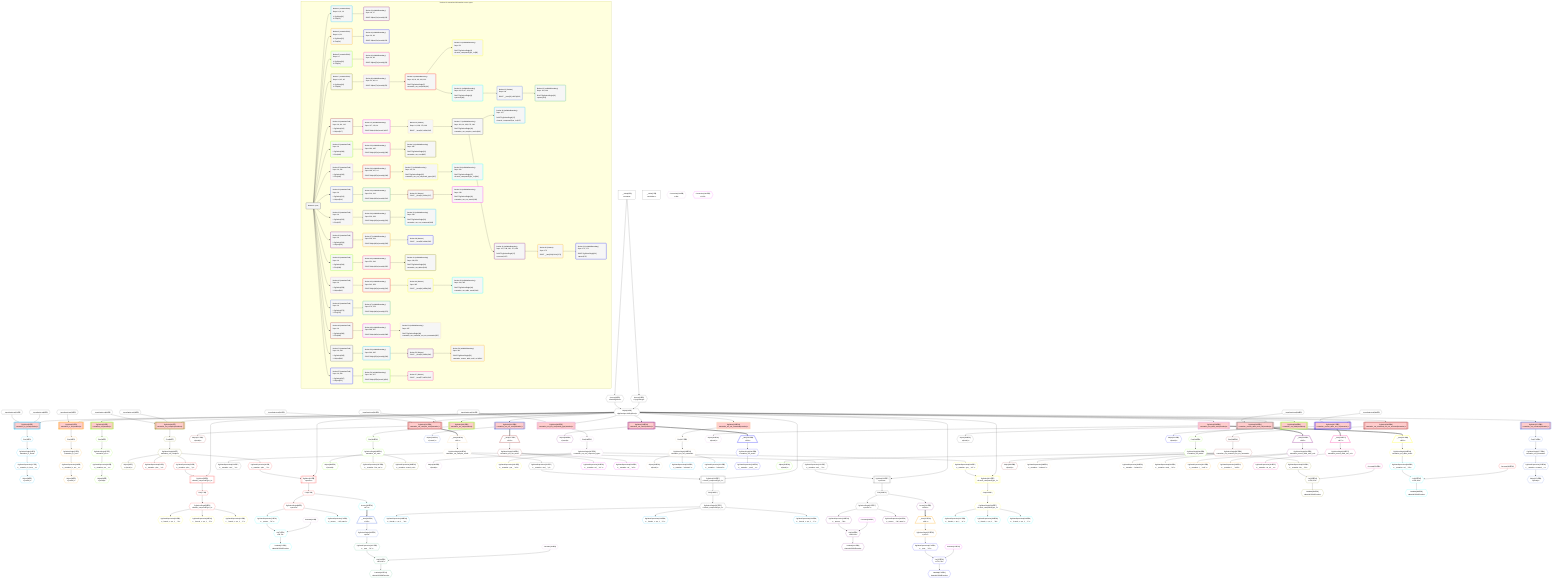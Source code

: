 %%{init: {'themeVariables': { 'fontSize': '12px'}}}%%
graph TD
    classDef path fill:#eee,stroke:#000,color:#000
    classDef plan fill:#fff,stroke-width:1px,color:#000
    classDef itemplan fill:#fff,stroke-width:2px,color:#000
    classDef unbatchedplan fill:#dff,stroke-width:1px,color:#000
    classDef sideeffectplan fill:#fcc,stroke-width:2px,color:#000
    classDef bucket fill:#f6f6f6,color:#000,stroke-width:2px,text-align:left


    %% define steps
    __Value3["__Value[3∈0]<br />ᐸcontextᐳ"]:::plan
    __Value5["__Value[5∈0]<br />ᐸrootValueᐳ"]:::plan
    __InputStaticLeaf9{{"__InputStaticLeaf[9∈0]"}}:::plan
    __InputStaticLeaf10{{"__InputStaticLeaf[10∈0]"}}:::plan
    Access12{{"Access[12∈0]<br />ᐸ3.pgSettingsᐳ"}}:::plan
    Access13{{"Access[13∈0]<br />ᐸ3.withPgClientᐳ"}}:::plan
    Object14{{"Object[14∈0]<br />ᐸ{pgSettings,withPgClient}ᐳ"}}:::plan
    PgSelect11[["PgSelect[11∈1]<br />ᐸmutation_in_inout(mutation)ᐳ"]]:::sideeffectplan
    First15{{"First[15∈1]"}}:::plan
    PgSelectSingle16{{"PgSelectSingle[16∈1]<br />ᐸmutation_in_inoutᐳ"}}:::plan
    PgClassExpression17{{"PgClassExpression[17∈1]<br />ᐸ__mutation_in_inout__.vᐳ"}}:::plan
    Object18{{"Object[18∈1]<br />ᐸ{result}ᐳ"}}:::plan
    __InputStaticLeaf21{{"__InputStaticLeaf[21∈0]"}}:::plan
    PgSelect22[["PgSelect[22∈3]<br />ᐸmutation_in_out(mutation)ᐳ"]]:::sideeffectplan
    First26{{"First[26∈3]"}}:::plan
    PgSelectSingle27{{"PgSelectSingle[27∈3]<br />ᐸmutation_in_outᐳ"}}:::plan
    PgClassExpression28{{"PgClassExpression[28∈3]<br />ᐸ__mutation_in_out__.vᐳ"}}:::plan
    Object29{{"Object[29∈3]<br />ᐸ{result}ᐳ"}}:::plan
    PgSelect32[["PgSelect[32∈5]<br />ᐸmutation_out(mutation)ᐳ"]]:::sideeffectplan
    First36{{"First[36∈5]"}}:::plan
    PgSelectSingle37{{"PgSelectSingle[37∈5]<br />ᐸmutation_outᐳ"}}:::plan
    PgClassExpression38{{"PgClassExpression[38∈5]<br />ᐸ__mutation_out__.vᐳ"}}:::plan
    Object39{{"Object[39∈5]<br />ᐸ{result}ᐳ"}}:::plan
    __InputStaticLeaf42{{"__InputStaticLeaf[42∈0]"}}:::plan
    __InputStaticLeaf43{{"__InputStaticLeaf[43∈0]"}}:::plan
    PgSelect44[["PgSelect[44∈7]<br />ᐸmutation_out_complex(mutation)ᐳ"]]:::sideeffectplan
    First48{{"First[48∈7]"}}:::plan
    PgSelectSingle49{{"PgSelectSingle[49∈7]<br />ᐸmutation_out_complexᐳ"}}:::plan
    Object50{{"Object[50∈7]<br />ᐸ{result}ᐳ"}}:::plan
    PgClassExpression51{{"PgClassExpression[51∈9]<br />ᐸ__mutation...plex__.”x”ᐳ"}}:::plan
    PgClassExpression52{{"PgClassExpression[52∈9]<br />ᐸ__mutation...plex__.”y”ᐳ"}}:::plan
    PgSelect53[["PgSelect[53∈9]<br />ᐸfrmcdc_compoundType_1ᐳ"]]:::plan
    First57{{"First[57∈9]"}}:::plan
    PgSelectSingle58{{"PgSelectSingle[58∈9]<br />ᐸfrmcdc_compoundType_1ᐳ"}}:::plan
    PgClassExpression59{{"PgClassExpression[59∈10]<br />ᐸ__frmcdc_c...pe_1__.”a”ᐳ"}}:::plan
    PgClassExpression60{{"PgClassExpression[60∈10]<br />ᐸ__frmcdc_c...pe_1__.”b”ᐳ"}}:::plan
    PgClassExpression61{{"PgClassExpression[61∈10]<br />ᐸ__frmcdc_c...pe_1__.”c”ᐳ"}}:::plan
    PgClassExpression62{{"PgClassExpression[62∈9]<br />ᐸ__mutation...plex__.”z”ᐳ"}}:::plan
    PgSelect63[["PgSelect[63∈9]<br />ᐸpersonᐳ"]]:::plan
    First67{{"First[67∈9]"}}:::plan
    PgSelectSingle68{{"PgSelectSingle[68∈9]<br />ᐸpersonᐳ"}}:::plan
    Constant69{{"Constant[69∈8]"}}:::plan
    PgClassExpression70{{"PgClassExpression[70∈11]<br />ᐸ__person__.”id”ᐳ"}}:::plan
    List71{{"List[71∈11]<br />ᐸ69,70ᐳ"}}:::plan
    Lambda72{{"Lambda[72∈11]<br />ᐸbase64JSONEncodeᐳ"}}:::plan
    PgClassExpression74{{"PgClassExpression[74∈11]<br />ᐸ__person__...full_name”ᐳ"}}:::plan
    Connection100{{"Connection[100∈8]<br />ᐸ96ᐳ"}}:::plan
    Access315{{"Access[315∈11]<br />ᐸ67.1ᐳ"}}:::plan
    __Item102[/"__Item[102∈12]<br />ᐸ315ᐳ"\]:::itemplan
    PgSelectSingle103{{"PgSelectSingle[103∈12]<br />ᐸpostᐳ"}}:::plan
    Constant104{{"Constant[104∈8]"}}:::plan
    PgClassExpression105{{"PgClassExpression[105∈13]<br />ᐸ__post__.”id”ᐳ"}}:::plan
    List106{{"List[106∈13]<br />ᐸ104,105ᐳ"}}:::plan
    Lambda107{{"Lambda[107∈13]<br />ᐸbase64JSONEncodeᐳ"}}:::plan
    __InputStaticLeaf111{{"__InputStaticLeaf[111∈0]"}}:::plan
    __InputStaticLeaf112{{"__InputStaticLeaf[112∈0]"}}:::plan
    PgSelect113[["PgSelect[113∈14]<br />ᐸmutation_out_complex_setof(mutation)ᐳ"]]:::sideeffectplan
    Object117{{"Object[117∈14]<br />ᐸ{result}ᐳ"}}:::plan
    __Item118[/"__Item[118∈16]<br />ᐸ113ᐳ"\]:::itemplan
    PgSelectSingle119{{"PgSelectSingle[119∈16]<br />ᐸmutation_out_complex_setofᐳ"}}:::plan
    PgClassExpression120{{"PgClassExpression[120∈17]<br />ᐸ__mutation...etof__.”x”ᐳ"}}:::plan
    PgClassExpression121{{"PgClassExpression[121∈17]<br />ᐸ__mutation...etof__.”y”ᐳ"}}:::plan
    PgSelect122[["PgSelect[122∈17]<br />ᐸfrmcdc_compoundType_1ᐳ"]]:::plan
    First126{{"First[126∈17]"}}:::plan
    PgSelectSingle127{{"PgSelectSingle[127∈17]<br />ᐸfrmcdc_compoundType_1ᐳ"}}:::plan
    PgClassExpression128{{"PgClassExpression[128∈18]<br />ᐸ__frmcdc_c...pe_1__.”a”ᐳ"}}:::plan
    PgClassExpression129{{"PgClassExpression[129∈18]<br />ᐸ__frmcdc_c...pe_1__.”b”ᐳ"}}:::plan
    PgClassExpression130{{"PgClassExpression[130∈18]<br />ᐸ__frmcdc_c...pe_1__.”c”ᐳ"}}:::plan
    PgClassExpression131{{"PgClassExpression[131∈17]<br />ᐸ__mutation...etof__.”z”ᐳ"}}:::plan
    PgSelect132[["PgSelect[132∈17]<br />ᐸpersonᐳ"]]:::plan
    First136{{"First[136∈17]"}}:::plan
    PgSelectSingle137{{"PgSelectSingle[137∈17]<br />ᐸpersonᐳ"}}:::plan
    Constant138{{"Constant[138∈15]"}}:::plan
    PgClassExpression139{{"PgClassExpression[139∈19]<br />ᐸ__person__.”id”ᐳ"}}:::plan
    List140{{"List[140∈19]<br />ᐸ138,139ᐳ"}}:::plan
    Lambda141{{"Lambda[141∈19]<br />ᐸbase64JSONEncodeᐳ"}}:::plan
    PgClassExpression143{{"PgClassExpression[143∈19]<br />ᐸ__person__...full_name”ᐳ"}}:::plan
    Connection169{{"Connection[169∈15]<br />ᐸ165ᐳ"}}:::plan
    Access316{{"Access[316∈19]<br />ᐸ136.0ᐳ"}}:::plan
    __Item171[/"__Item[171∈20]<br />ᐸ316ᐳ"\]:::itemplan
    PgSelectSingle172{{"PgSelectSingle[172∈20]<br />ᐸpostᐳ"}}:::plan
    Constant173{{"Constant[173∈15]"}}:::plan
    PgClassExpression174{{"PgClassExpression[174∈21]<br />ᐸ__post__.”id”ᐳ"}}:::plan
    List175{{"List[175∈21]<br />ᐸ173,174ᐳ"}}:::plan
    Lambda176{{"Lambda[176∈21]<br />ᐸbase64JSONEncodeᐳ"}}:::plan
    PgSelect180[["PgSelect[180∈22]<br />ᐸmutation_out_out(mutation)ᐳ"]]:::sideeffectplan
    First184{{"First[184∈22]"}}:::plan
    PgSelectSingle185{{"PgSelectSingle[185∈22]<br />ᐸmutation_out_outᐳ"}}:::plan
    Object186{{"Object[186∈22]<br />ᐸ{result}ᐳ"}}:::plan
    PgClassExpression187{{"PgClassExpression[187∈24]<br />ᐸ__mutation...first_out”ᐳ"}}:::plan
    PgClassExpression188{{"PgClassExpression[188∈24]<br />ᐸ__mutation...econd_out”ᐳ"}}:::plan
    __InputStaticLeaf191{{"__InputStaticLeaf[191∈0]"}}:::plan
    PgSelect192[["PgSelect[192∈25]<br />ᐸmutation_out_out_compound_type(mutation)ᐳ"]]:::sideeffectplan
    First196{{"First[196∈25]"}}:::plan
    PgSelectSingle197{{"PgSelectSingle[197∈25]<br />ᐸmutation_out_out_compound_typeᐳ"}}:::plan
    Object198{{"Object[198∈25]<br />ᐸ{result}ᐳ"}}:::plan
    PgClassExpression199{{"PgClassExpression[199∈27]<br />ᐸ__mutation...ype__.”o1”ᐳ"}}:::plan
    PgClassExpression200{{"PgClassExpression[200∈27]<br />ᐸ__mutation...ype__.”o2”ᐳ"}}:::plan
    PgSelect201[["PgSelect[201∈27]<br />ᐸfrmcdc_compoundType_1ᐳ"]]:::plan
    First205{{"First[205∈27]"}}:::plan
    PgSelectSingle206{{"PgSelectSingle[206∈27]<br />ᐸfrmcdc_compoundType_1ᐳ"}}:::plan
    PgClassExpression207{{"PgClassExpression[207∈28]<br />ᐸ__frmcdc_c...pe_1__.”a”ᐳ"}}:::plan
    PgClassExpression208{{"PgClassExpression[208∈28]<br />ᐸ__frmcdc_c...pe_1__.”b”ᐳ"}}:::plan
    PgClassExpression209{{"PgClassExpression[209∈28]<br />ᐸ__frmcdc_c...pe_1__.”c”ᐳ"}}:::plan
    PgSelect212[["PgSelect[212∈29]<br />ᐸmutation_out_out_setof(mutation)ᐳ"]]:::sideeffectplan
    Object216{{"Object[216∈29]<br />ᐸ{result}ᐳ"}}:::plan
    __Item217[/"__Item[217∈31]<br />ᐸ212ᐳ"\]:::itemplan
    PgSelectSingle218{{"PgSelectSingle[218∈31]<br />ᐸmutation_out_out_setofᐳ"}}:::plan
    PgClassExpression219{{"PgClassExpression[219∈32]<br />ᐸ__mutation...tof__.”o1”ᐳ"}}:::plan
    PgClassExpression220{{"PgClassExpression[220∈32]<br />ᐸ__mutation...tof__.”o2”ᐳ"}}:::plan
    PgSelect223[["PgSelect[223∈33]<br />ᐸmutation_out_out_unnamed(mutation)ᐳ"]]:::sideeffectplan
    First227{{"First[227∈33]"}}:::plan
    PgSelectSingle228{{"PgSelectSingle[228∈33]<br />ᐸmutation_out_out_unnamedᐳ"}}:::plan
    Object229{{"Object[229∈33]<br />ᐸ{result}ᐳ"}}:::plan
    PgClassExpression230{{"PgClassExpression[230∈35]<br />ᐸ__mutation....”column1”ᐳ"}}:::plan
    PgClassExpression231{{"PgClassExpression[231∈35]<br />ᐸ__mutation....”column2”ᐳ"}}:::plan
    PgSelect234[["PgSelect[234∈36]<br />ᐸmutation_out_setof(mutation)ᐳ"]]:::sideeffectplan
    Object238{{"Object[238∈36]<br />ᐸ{result}ᐳ"}}:::plan
    __Item239[/"__Item[239∈38]<br />ᐸ234ᐳ"\]:::itemplan
    PgSelectSingle240{{"PgSelectSingle[240∈38]<br />ᐸmutation_out_setofᐳ"}}:::plan
    PgClassExpression241{{"PgClassExpression[241∈38]<br />ᐸ__mutation..._setof__.vᐳ"}}:::plan
    PgSelect244[["PgSelect[244∈39]<br />ᐸmutation_out_table(mutation)ᐳ"]]:::sideeffectplan
    First248{{"First[248∈39]"}}:::plan
    PgSelectSingle249{{"PgSelectSingle[249∈39]<br />ᐸmutation_out_tableᐳ"}}:::plan
    Object250{{"Object[250∈39]<br />ᐸ{result}ᐳ"}}:::plan
    Constant251{{"Constant[251∈40]"}}:::plan
    PgClassExpression252{{"PgClassExpression[252∈41]<br />ᐸ__mutation...ble__.”id”ᐳ"}}:::plan
    List253{{"List[253∈41]<br />ᐸ251,252ᐳ"}}:::plan
    Lambda254{{"Lambda[254∈41]<br />ᐸbase64JSONEncodeᐳ"}}:::plan
    PgSelect258[["PgSelect[258∈42]<br />ᐸmutation_out_table_setof(mutation)ᐳ"]]:::sideeffectplan
    Object262{{"Object[262∈42]<br />ᐸ{result}ᐳ"}}:::plan
    __Item263[/"__Item[263∈44]<br />ᐸ258ᐳ"\]:::itemplan
    PgSelectSingle264{{"PgSelectSingle[264∈44]<br />ᐸmutation_out_table_setofᐳ"}}:::plan
    Constant265{{"Constant[265∈43]"}}:::plan
    PgClassExpression266{{"PgClassExpression[266∈45]<br />ᐸ__mutation...tof__.”id”ᐳ"}}:::plan
    List267{{"List[267∈45]<br />ᐸ265,266ᐳ"}}:::plan
    Lambda268{{"Lambda[268∈45]<br />ᐸbase64JSONEncodeᐳ"}}:::plan
    PgSelect272[["PgSelect[272∈46]<br />ᐸmutation_out_unnamed(mutation)ᐳ"]]:::sideeffectplan
    First276{{"First[276∈46]"}}:::plan
    PgSelectSingle277{{"PgSelectSingle[277∈46]<br />ᐸmutation_out_unnamedᐳ"}}:::plan
    PgClassExpression278{{"PgClassExpression[278∈46]<br />ᐸ__mutation...nnamed__.vᐳ"}}:::plan
    Object279{{"Object[279∈46]<br />ᐸ{result}ᐳ"}}:::plan
    PgSelect282[["PgSelect[282∈48]<br />ᐸmutation_out_unnamed_out_out_unnamed(mutation)ᐳ"]]:::sideeffectplan
    First286{{"First[286∈48]"}}:::plan
    PgSelectSingle287{{"PgSelectSingle[287∈48]<br />ᐸmutation_out_unnamed_out_out_unnamedᐳ"}}:::plan
    Object288{{"Object[288∈48]<br />ᐸ{result}ᐳ"}}:::plan
    PgClassExpression289{{"PgClassExpression[289∈50]<br />ᐸ__mutation....”column1”ᐳ"}}:::plan
    PgClassExpression290{{"PgClassExpression[290∈50]<br />ᐸ__mutation....”column3”ᐳ"}}:::plan
    PgClassExpression291{{"PgClassExpression[291∈50]<br />ᐸ__mutation...med__.”o2”ᐳ"}}:::plan
    __InputStaticLeaf294{{"__InputStaticLeaf[294∈0]"}}:::plan
    PgSelect295[["PgSelect[295∈51]<br />ᐸmutation_returns_table_multi_col(mutation)ᐳ"]]:::sideeffectplan
    Object299{{"Object[299∈51]<br />ᐸ{result}ᐳ"}}:::plan
    __Item300[/"__Item[300∈53]<br />ᐸ295ᐳ"\]:::itemplan
    PgSelectSingle301{{"PgSelectSingle[301∈53]<br />ᐸmutation_returns_table_multi_colᐳ"}}:::plan
    PgClassExpression302{{"PgClassExpression[302∈54]<br />ᐸ__mutation...l__.”col1”ᐳ"}}:::plan
    PgClassExpression303{{"PgClassExpression[303∈54]<br />ᐸ__mutation...l__.”col2”ᐳ"}}:::plan
    __InputStaticLeaf306{{"__InputStaticLeaf[306∈0]"}}:::plan
    PgSelect307[["PgSelect[307∈55]<br />ᐸmutation_returns_table_one_col(mutation)ᐳ"]]:::sideeffectplan
    Object311{{"Object[311∈55]<br />ᐸ{result}ᐳ"}}:::plan
    __Item312[/"__Item[312∈57]<br />ᐸ307ᐳ"\]:::itemplan
    PgSelectSingle313{{"PgSelectSingle[313∈57]<br />ᐸmutation_returns_table_one_colᐳ"}}:::plan
    PgClassExpression314{{"PgClassExpression[314∈57]<br />ᐸ__mutation...ne_col__.vᐳ"}}:::plan

    %% plan dependencies
    __Value3 --> Access12
    __Value3 --> Access13
    Access12 & Access13 --> Object14
    Object14 & __InputStaticLeaf9 & __InputStaticLeaf10 --> PgSelect11
    PgSelect11 --> First15
    First15 --> PgSelectSingle16
    PgSelectSingle16 --> PgClassExpression17
    PgClassExpression17 --> Object18
    Object14 & __InputStaticLeaf21 --> PgSelect22
    PgSelect22 --> First26
    First26 --> PgSelectSingle27
    PgSelectSingle27 --> PgClassExpression28
    PgClassExpression28 --> Object29
    Object14 --> PgSelect32
    PgSelect32 --> First36
    First36 --> PgSelectSingle37
    PgSelectSingle37 --> PgClassExpression38
    PgClassExpression38 --> Object39
    Object14 & __InputStaticLeaf42 & __InputStaticLeaf43 --> PgSelect44
    PgSelect44 --> First48
    First48 --> PgSelectSingle49
    PgSelectSingle49 --> Object50
    PgSelectSingle49 --> PgClassExpression51
    PgSelectSingle49 --> PgClassExpression52
    Object14 & PgClassExpression52 --> PgSelect53
    PgSelect53 --> First57
    First57 --> PgSelectSingle58
    PgSelectSingle58 --> PgClassExpression59
    PgSelectSingle58 --> PgClassExpression60
    PgSelectSingle58 --> PgClassExpression61
    PgSelectSingle49 --> PgClassExpression62
    Object14 & PgClassExpression62 --> PgSelect63
    PgSelect63 --> First67
    First67 --> PgSelectSingle68
    PgSelectSingle68 --> PgClassExpression70
    Constant69 & PgClassExpression70 --> List71
    List71 --> Lambda72
    PgSelectSingle68 --> PgClassExpression74
    First67 --> Access315
    Access315 ==> __Item102
    __Item102 --> PgSelectSingle103
    PgSelectSingle103 --> PgClassExpression105
    Constant104 & PgClassExpression105 --> List106
    List106 --> Lambda107
    Object14 & __InputStaticLeaf111 & __InputStaticLeaf112 --> PgSelect113
    PgSelect113 --> Object117
    PgSelect113 ==> __Item118
    __Item118 --> PgSelectSingle119
    PgSelectSingle119 --> PgClassExpression120
    PgSelectSingle119 --> PgClassExpression121
    Object14 & PgClassExpression121 --> PgSelect122
    PgSelect122 --> First126
    First126 --> PgSelectSingle127
    PgSelectSingle127 --> PgClassExpression128
    PgSelectSingle127 --> PgClassExpression129
    PgSelectSingle127 --> PgClassExpression130
    PgSelectSingle119 --> PgClassExpression131
    Object14 & PgClassExpression131 --> PgSelect132
    PgSelect132 --> First136
    First136 --> PgSelectSingle137
    PgSelectSingle137 --> PgClassExpression139
    Constant138 & PgClassExpression139 --> List140
    List140 --> Lambda141
    PgSelectSingle137 --> PgClassExpression143
    First136 --> Access316
    Access316 ==> __Item171
    __Item171 --> PgSelectSingle172
    PgSelectSingle172 --> PgClassExpression174
    Constant173 & PgClassExpression174 --> List175
    List175 --> Lambda176
    Object14 --> PgSelect180
    PgSelect180 --> First184
    First184 --> PgSelectSingle185
    PgSelectSingle185 --> Object186
    PgSelectSingle185 --> PgClassExpression187
    PgSelectSingle185 --> PgClassExpression188
    Object14 & __InputStaticLeaf191 --> PgSelect192
    PgSelect192 --> First196
    First196 --> PgSelectSingle197
    PgSelectSingle197 --> Object198
    PgSelectSingle197 --> PgClassExpression199
    PgSelectSingle197 --> PgClassExpression200
    Object14 & PgClassExpression200 --> PgSelect201
    PgSelect201 --> First205
    First205 --> PgSelectSingle206
    PgSelectSingle206 --> PgClassExpression207
    PgSelectSingle206 --> PgClassExpression208
    PgSelectSingle206 --> PgClassExpression209
    Object14 --> PgSelect212
    PgSelect212 --> Object216
    PgSelect212 ==> __Item217
    __Item217 --> PgSelectSingle218
    PgSelectSingle218 --> PgClassExpression219
    PgSelectSingle218 --> PgClassExpression220
    Object14 --> PgSelect223
    PgSelect223 --> First227
    First227 --> PgSelectSingle228
    PgSelectSingle228 --> Object229
    PgSelectSingle228 --> PgClassExpression230
    PgSelectSingle228 --> PgClassExpression231
    Object14 --> PgSelect234
    PgSelect234 --> Object238
    PgSelect234 ==> __Item239
    __Item239 --> PgSelectSingle240
    PgSelectSingle240 --> PgClassExpression241
    Object14 --> PgSelect244
    PgSelect244 --> First248
    First248 --> PgSelectSingle249
    PgSelectSingle249 --> Object250
    PgSelectSingle249 --> PgClassExpression252
    Constant251 & PgClassExpression252 --> List253
    List253 --> Lambda254
    Object14 --> PgSelect258
    PgSelect258 --> Object262
    PgSelect258 ==> __Item263
    __Item263 --> PgSelectSingle264
    PgSelectSingle264 --> PgClassExpression266
    Constant265 & PgClassExpression266 --> List267
    List267 --> Lambda268
    Object14 --> PgSelect272
    PgSelect272 --> First276
    First276 --> PgSelectSingle277
    PgSelectSingle277 --> PgClassExpression278
    PgClassExpression278 --> Object279
    Object14 --> PgSelect282
    PgSelect282 --> First286
    First286 --> PgSelectSingle287
    PgSelectSingle287 --> Object288
    PgSelectSingle287 --> PgClassExpression289
    PgSelectSingle287 --> PgClassExpression290
    PgSelectSingle287 --> PgClassExpression291
    Object14 & __InputStaticLeaf294 --> PgSelect295
    PgSelect295 --> Object299
    PgSelect295 ==> __Item300
    __Item300 --> PgSelectSingle301
    PgSelectSingle301 --> PgClassExpression302
    PgSelectSingle301 --> PgClassExpression303
    Object14 & __InputStaticLeaf306 --> PgSelect307
    PgSelect307 --> Object311
    PgSelect307 ==> __Item312
    __Item312 --> PgSelectSingle313
    PgSelectSingle313 --> PgClassExpression314

    subgraph "Buckets for mutations/v4/mutation-return-types"
    Bucket0("Bucket 0 (root)"):::bucket
    classDef bucket0 stroke:#696969
    class Bucket0,__Value3,__Value5,__InputStaticLeaf9,__InputStaticLeaf10,Access12,Access13,Object14,__InputStaticLeaf21,__InputStaticLeaf42,__InputStaticLeaf43,__InputStaticLeaf111,__InputStaticLeaf112,__InputStaticLeaf191,__InputStaticLeaf294,__InputStaticLeaf306 bucket0
    Bucket1("Bucket 1 (mutationField)<br />Deps: 14, 9, 10<br /><br />1: PgSelect[11]<br />2: First[15]"):::bucket
    classDef bucket1 stroke:#00bfff
    class Bucket1,PgSelect11,First15,PgSelectSingle16,PgClassExpression17,Object18 bucket1
    Bucket2("Bucket 2 (nullableBoundary)<br />Deps: 18, 17<br /><br />ROOT Object{1}ᐸ{result}ᐳ[18]"):::bucket
    classDef bucket2 stroke:#7f007f
    class Bucket2 bucket2
    Bucket3("Bucket 3 (mutationField)<br />Deps: 14, 21<br /><br />1: PgSelect[22]<br />2: First[26]"):::bucket
    classDef bucket3 stroke:#ffa500
    class Bucket3,PgSelect22,First26,PgSelectSingle27,PgClassExpression28,Object29 bucket3
    Bucket4("Bucket 4 (nullableBoundary)<br />Deps: 29, 28<br /><br />ROOT Object{3}ᐸ{result}ᐳ[29]"):::bucket
    classDef bucket4 stroke:#0000ff
    class Bucket4 bucket4
    Bucket5("Bucket 5 (mutationField)<br />Deps: 14<br /><br />1: PgSelect[32]<br />2: First[36]"):::bucket
    classDef bucket5 stroke:#7fff00
    class Bucket5,PgSelect32,First36,PgSelectSingle37,PgClassExpression38,Object39 bucket5
    Bucket6("Bucket 6 (nullableBoundary)<br />Deps: 39, 38<br /><br />ROOT Object{5}ᐸ{result}ᐳ[39]"):::bucket
    classDef bucket6 stroke:#ff1493
    class Bucket6 bucket6
    Bucket7("Bucket 7 (mutationField)<br />Deps: 14, 42, 43<br /><br />1: PgSelect[44]<br />2: First[48]"):::bucket
    classDef bucket7 stroke:#808000
    class Bucket7,PgSelect44,First48,PgSelectSingle49,Object50 bucket7
    Bucket8("Bucket 8 (nullableBoundary)<br />Deps: 50, 49, 14<br /><br />ROOT Object{7}ᐸ{result}ᐳ[50]"):::bucket
    classDef bucket8 stroke:#dda0dd
    class Bucket8,Constant69,Connection100,Constant104 bucket8
    Bucket9("Bucket 9 (nullableBoundary)<br />Deps: 49, 14, 69, 104, 100<br /><br />ROOT PgSelectSingle{7}ᐸmutation_out_complexᐳ[49]"):::bucket
    classDef bucket9 stroke:#ff0000
    class Bucket9,PgClassExpression51,PgClassExpression52,PgSelect53,First57,PgSelectSingle58,PgClassExpression62,PgSelect63,First67,PgSelectSingle68 bucket9
    Bucket10("Bucket 10 (nullableBoundary)<br />Deps: 58<br /><br />ROOT PgSelectSingle{9}ᐸfrmcdc_compoundType_1ᐳ[58]"):::bucket
    classDef bucket10 stroke:#ffff00
    class Bucket10,PgClassExpression59,PgClassExpression60,PgClassExpression61 bucket10
    Bucket11("Bucket 11 (nullableBoundary)<br />Deps: 68, 69, 67, 104, 100<br /><br />ROOT PgSelectSingle{9}ᐸpersonᐳ[68]"):::bucket
    classDef bucket11 stroke:#00ffff
    class Bucket11,PgClassExpression70,List71,Lambda72,PgClassExpression74,Access315 bucket11
    Bucket12("Bucket 12 (listItem)<br />Deps: 104<br /><br />ROOT __Item{12}ᐸ315ᐳ[102]"):::bucket
    classDef bucket12 stroke:#4169e1
    class Bucket12,__Item102,PgSelectSingle103 bucket12
    Bucket13("Bucket 13 (nullableBoundary)<br />Deps: 103, 104<br /><br />ROOT PgSelectSingle{12}ᐸpostᐳ[103]"):::bucket
    classDef bucket13 stroke:#3cb371
    class Bucket13,PgClassExpression105,List106,Lambda107 bucket13
    Bucket14("Bucket 14 (mutationField)<br />Deps: 14, 111, 112<br /><br />1: PgSelect[113]<br />2: Object[117]"):::bucket
    classDef bucket14 stroke:#a52a2a
    class Bucket14,PgSelect113,Object117 bucket14
    Bucket15("Bucket 15 (nullableBoundary)<br />Deps: 117, 113, 14<br /><br />ROOT Object{14}ᐸ{result}ᐳ[117]"):::bucket
    classDef bucket15 stroke:#ff00ff
    class Bucket15,Constant138,Connection169,Constant173 bucket15
    Bucket16("Bucket 16 (listItem)<br />Deps: 14, 138, 173, 169<br /><br />ROOT __Item{16}ᐸ113ᐳ[118]"):::bucket
    classDef bucket16 stroke:#f5deb3
    class Bucket16,__Item118,PgSelectSingle119 bucket16
    Bucket17("Bucket 17 (nullableBoundary)<br />Deps: 119, 14, 138, 173, 169<br /><br />ROOT PgSelectSingle{16}ᐸmutation_out_complex_setofᐳ[119]"):::bucket
    classDef bucket17 stroke:#696969
    class Bucket17,PgClassExpression120,PgClassExpression121,PgSelect122,First126,PgSelectSingle127,PgClassExpression131,PgSelect132,First136,PgSelectSingle137 bucket17
    Bucket18("Bucket 18 (nullableBoundary)<br />Deps: 127<br /><br />ROOT PgSelectSingle{17}ᐸfrmcdc_compoundType_1ᐳ[127]"):::bucket
    classDef bucket18 stroke:#00bfff
    class Bucket18,PgClassExpression128,PgClassExpression129,PgClassExpression130 bucket18
    Bucket19("Bucket 19 (nullableBoundary)<br />Deps: 137, 138, 136, 173, 169<br /><br />ROOT PgSelectSingle{17}ᐸpersonᐳ[137]"):::bucket
    classDef bucket19 stroke:#7f007f
    class Bucket19,PgClassExpression139,List140,Lambda141,PgClassExpression143,Access316 bucket19
    Bucket20("Bucket 20 (listItem)<br />Deps: 173<br /><br />ROOT __Item{20}ᐸ316ᐳ[171]"):::bucket
    classDef bucket20 stroke:#ffa500
    class Bucket20,__Item171,PgSelectSingle172 bucket20
    Bucket21("Bucket 21 (nullableBoundary)<br />Deps: 172, 173<br /><br />ROOT PgSelectSingle{20}ᐸpostᐳ[172]"):::bucket
    classDef bucket21 stroke:#0000ff
    class Bucket21,PgClassExpression174,List175,Lambda176 bucket21
    Bucket22("Bucket 22 (mutationField)<br />Deps: 14<br /><br />1: PgSelect[180]<br />2: First[184]"):::bucket
    classDef bucket22 stroke:#7fff00
    class Bucket22,PgSelect180,First184,PgSelectSingle185,Object186 bucket22
    Bucket23("Bucket 23 (nullableBoundary)<br />Deps: 186, 185<br /><br />ROOT Object{22}ᐸ{result}ᐳ[186]"):::bucket
    classDef bucket23 stroke:#ff1493
    class Bucket23 bucket23
    Bucket24("Bucket 24 (nullableBoundary)<br />Deps: 185<br /><br />ROOT PgSelectSingle{22}ᐸmutation_out_outᐳ[185]"):::bucket
    classDef bucket24 stroke:#808000
    class Bucket24,PgClassExpression187,PgClassExpression188 bucket24
    Bucket25("Bucket 25 (mutationField)<br />Deps: 14, 191<br /><br />1: PgSelect[192]<br />2: First[196]"):::bucket
    classDef bucket25 stroke:#dda0dd
    class Bucket25,PgSelect192,First196,PgSelectSingle197,Object198 bucket25
    Bucket26("Bucket 26 (nullableBoundary)<br />Deps: 198, 197, 14<br /><br />ROOT Object{25}ᐸ{result}ᐳ[198]"):::bucket
    classDef bucket26 stroke:#ff0000
    class Bucket26 bucket26
    Bucket27("Bucket 27 (nullableBoundary)<br />Deps: 197, 14<br /><br />ROOT PgSelectSingle{25}ᐸmutation_out_out_compound_typeᐳ[197]"):::bucket
    classDef bucket27 stroke:#ffff00
    class Bucket27,PgClassExpression199,PgClassExpression200,PgSelect201,First205,PgSelectSingle206 bucket27
    Bucket28("Bucket 28 (nullableBoundary)<br />Deps: 206<br /><br />ROOT PgSelectSingle{27}ᐸfrmcdc_compoundType_1ᐳ[206]"):::bucket
    classDef bucket28 stroke:#00ffff
    class Bucket28,PgClassExpression207,PgClassExpression208,PgClassExpression209 bucket28
    Bucket29("Bucket 29 (mutationField)<br />Deps: 14<br /><br />1: PgSelect[212]<br />2: Object[216]"):::bucket
    classDef bucket29 stroke:#4169e1
    class Bucket29,PgSelect212,Object216 bucket29
    Bucket30("Bucket 30 (nullableBoundary)<br />Deps: 216, 212<br /><br />ROOT Object{29}ᐸ{result}ᐳ[216]"):::bucket
    classDef bucket30 stroke:#3cb371
    class Bucket30 bucket30
    Bucket31("Bucket 31 (listItem)<br />ROOT __Item{31}ᐸ212ᐳ[217]"):::bucket
    classDef bucket31 stroke:#a52a2a
    class Bucket31,__Item217,PgSelectSingle218 bucket31
    Bucket32("Bucket 32 (nullableBoundary)<br />Deps: 218<br /><br />ROOT PgSelectSingle{31}ᐸmutation_out_out_setofᐳ[218]"):::bucket
    classDef bucket32 stroke:#ff00ff
    class Bucket32,PgClassExpression219,PgClassExpression220 bucket32
    Bucket33("Bucket 33 (mutationField)<br />Deps: 14<br /><br />1: PgSelect[223]<br />2: First[227]"):::bucket
    classDef bucket33 stroke:#f5deb3
    class Bucket33,PgSelect223,First227,PgSelectSingle228,Object229 bucket33
    Bucket34("Bucket 34 (nullableBoundary)<br />Deps: 229, 228<br /><br />ROOT Object{33}ᐸ{result}ᐳ[229]"):::bucket
    classDef bucket34 stroke:#696969
    class Bucket34 bucket34
    Bucket35("Bucket 35 (nullableBoundary)<br />Deps: 228<br /><br />ROOT PgSelectSingle{33}ᐸmutation_out_out_unnamedᐳ[228]"):::bucket
    classDef bucket35 stroke:#00bfff
    class Bucket35,PgClassExpression230,PgClassExpression231 bucket35
    Bucket36("Bucket 36 (mutationField)<br />Deps: 14<br /><br />1: PgSelect[234]<br />2: Object[238]"):::bucket
    classDef bucket36 stroke:#7f007f
    class Bucket36,PgSelect234,Object238 bucket36
    Bucket37("Bucket 37 (nullableBoundary)<br />Deps: 238, 234<br /><br />ROOT Object{36}ᐸ{result}ᐳ[238]"):::bucket
    classDef bucket37 stroke:#ffa500
    class Bucket37 bucket37
    Bucket38("Bucket 38 (listItem)<br />ROOT __Item{38}ᐸ234ᐳ[239]"):::bucket
    classDef bucket38 stroke:#0000ff
    class Bucket38,__Item239,PgSelectSingle240,PgClassExpression241 bucket38
    Bucket39("Bucket 39 (mutationField)<br />Deps: 14<br /><br />1: PgSelect[244]<br />2: First[248]"):::bucket
    classDef bucket39 stroke:#7fff00
    class Bucket39,PgSelect244,First248,PgSelectSingle249,Object250 bucket39
    Bucket40("Bucket 40 (nullableBoundary)<br />Deps: 250, 249<br /><br />ROOT Object{39}ᐸ{result}ᐳ[250]"):::bucket
    classDef bucket40 stroke:#ff1493
    class Bucket40,Constant251 bucket40
    Bucket41("Bucket 41 (nullableBoundary)<br />Deps: 249, 251<br /><br />ROOT PgSelectSingle{39}ᐸmutation_out_tableᐳ[249]"):::bucket
    classDef bucket41 stroke:#808000
    class Bucket41,PgClassExpression252,List253,Lambda254 bucket41
    Bucket42("Bucket 42 (mutationField)<br />Deps: 14<br /><br />1: PgSelect[258]<br />2: Object[262]"):::bucket
    classDef bucket42 stroke:#dda0dd
    class Bucket42,PgSelect258,Object262 bucket42
    Bucket43("Bucket 43 (nullableBoundary)<br />Deps: 262, 258<br /><br />ROOT Object{42}ᐸ{result}ᐳ[262]"):::bucket
    classDef bucket43 stroke:#ff0000
    class Bucket43,Constant265 bucket43
    Bucket44("Bucket 44 (listItem)<br />Deps: 265<br /><br />ROOT __Item{44}ᐸ258ᐳ[263]"):::bucket
    classDef bucket44 stroke:#ffff00
    class Bucket44,__Item263,PgSelectSingle264 bucket44
    Bucket45("Bucket 45 (nullableBoundary)<br />Deps: 264, 265<br /><br />ROOT PgSelectSingle{44}ᐸmutation_out_table_setofᐳ[264]"):::bucket
    classDef bucket45 stroke:#00ffff
    class Bucket45,PgClassExpression266,List267,Lambda268 bucket45
    Bucket46("Bucket 46 (mutationField)<br />Deps: 14<br /><br />1: PgSelect[272]<br />2: First[276]"):::bucket
    classDef bucket46 stroke:#4169e1
    class Bucket46,PgSelect272,First276,PgSelectSingle277,PgClassExpression278,Object279 bucket46
    Bucket47("Bucket 47 (nullableBoundary)<br />Deps: 279, 278<br /><br />ROOT Object{46}ᐸ{result}ᐳ[279]"):::bucket
    classDef bucket47 stroke:#3cb371
    class Bucket47 bucket47
    Bucket48("Bucket 48 (mutationField)<br />Deps: 14<br /><br />1: PgSelect[282]<br />2: First[286]"):::bucket
    classDef bucket48 stroke:#a52a2a
    class Bucket48,PgSelect282,First286,PgSelectSingle287,Object288 bucket48
    Bucket49("Bucket 49 (nullableBoundary)<br />Deps: 288, 287<br /><br />ROOT Object{48}ᐸ{result}ᐳ[288]"):::bucket
    classDef bucket49 stroke:#ff00ff
    class Bucket49 bucket49
    Bucket50("Bucket 50 (nullableBoundary)<br />Deps: 287<br /><br />ROOT PgSelectSingle{48}ᐸmutation_out_unnamed_out_out_unnamedᐳ[287]"):::bucket
    classDef bucket50 stroke:#f5deb3
    class Bucket50,PgClassExpression289,PgClassExpression290,PgClassExpression291 bucket50
    Bucket51("Bucket 51 (mutationField)<br />Deps: 14, 294<br /><br />1: PgSelect[295]<br />2: Object[299]"):::bucket
    classDef bucket51 stroke:#696969
    class Bucket51,PgSelect295,Object299 bucket51
    Bucket52("Bucket 52 (nullableBoundary)<br />Deps: 299, 295<br /><br />ROOT Object{51}ᐸ{result}ᐳ[299]"):::bucket
    classDef bucket52 stroke:#00bfff
    class Bucket52 bucket52
    Bucket53("Bucket 53 (listItem)<br />ROOT __Item{53}ᐸ295ᐳ[300]"):::bucket
    classDef bucket53 stroke:#7f007f
    class Bucket53,__Item300,PgSelectSingle301 bucket53
    Bucket54("Bucket 54 (nullableBoundary)<br />Deps: 301<br /><br />ROOT PgSelectSingle{53}ᐸmutation_returns_table_multi_colᐳ[301]"):::bucket
    classDef bucket54 stroke:#ffa500
    class Bucket54,PgClassExpression302,PgClassExpression303 bucket54
    Bucket55("Bucket 55 (mutationField)<br />Deps: 14, 306<br /><br />1: PgSelect[307]<br />2: Object[311]"):::bucket
    classDef bucket55 stroke:#0000ff
    class Bucket55,PgSelect307,Object311 bucket55
    Bucket56("Bucket 56 (nullableBoundary)<br />Deps: 311, 307<br /><br />ROOT Object{55}ᐸ{result}ᐳ[311]"):::bucket
    classDef bucket56 stroke:#7fff00
    class Bucket56 bucket56
    Bucket57("Bucket 57 (listItem)<br />ROOT __Item{57}ᐸ307ᐳ[312]"):::bucket
    classDef bucket57 stroke:#ff1493
    class Bucket57,__Item312,PgSelectSingle313,PgClassExpression314 bucket57
    Bucket0 --> Bucket1 & Bucket3 & Bucket5 & Bucket7 & Bucket14 & Bucket22 & Bucket25 & Bucket29 & Bucket33 & Bucket36 & Bucket39 & Bucket42 & Bucket46 & Bucket48 & Bucket51 & Bucket55
    Bucket1 --> Bucket2
    Bucket3 --> Bucket4
    Bucket5 --> Bucket6
    Bucket7 --> Bucket8
    Bucket8 --> Bucket9
    Bucket9 --> Bucket10 & Bucket11
    Bucket11 --> Bucket12
    Bucket12 --> Bucket13
    Bucket14 --> Bucket15
    Bucket15 --> Bucket16
    Bucket16 --> Bucket17
    Bucket17 --> Bucket18 & Bucket19
    Bucket19 --> Bucket20
    Bucket20 --> Bucket21
    Bucket22 --> Bucket23
    Bucket23 --> Bucket24
    Bucket25 --> Bucket26
    Bucket26 --> Bucket27
    Bucket27 --> Bucket28
    Bucket29 --> Bucket30
    Bucket30 --> Bucket31
    Bucket31 --> Bucket32
    Bucket33 --> Bucket34
    Bucket34 --> Bucket35
    Bucket36 --> Bucket37
    Bucket37 --> Bucket38
    Bucket39 --> Bucket40
    Bucket40 --> Bucket41
    Bucket42 --> Bucket43
    Bucket43 --> Bucket44
    Bucket44 --> Bucket45
    Bucket46 --> Bucket47
    Bucket48 --> Bucket49
    Bucket49 --> Bucket50
    Bucket51 --> Bucket52
    Bucket52 --> Bucket53
    Bucket53 --> Bucket54
    Bucket55 --> Bucket56
    Bucket56 --> Bucket57
    end